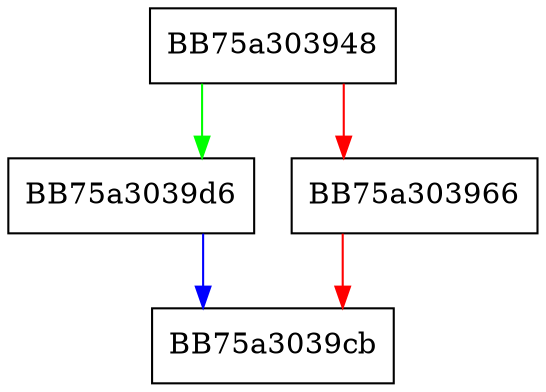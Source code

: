 digraph msil_emit_push_op {
  node [shape="box"];
  graph [splines=ortho];
  BB75a303948 -> BB75a3039d6 [color="green"];
  BB75a303948 -> BB75a303966 [color="red"];
  BB75a303966 -> BB75a3039cb [color="red"];
  BB75a3039d6 -> BB75a3039cb [color="blue"];
}